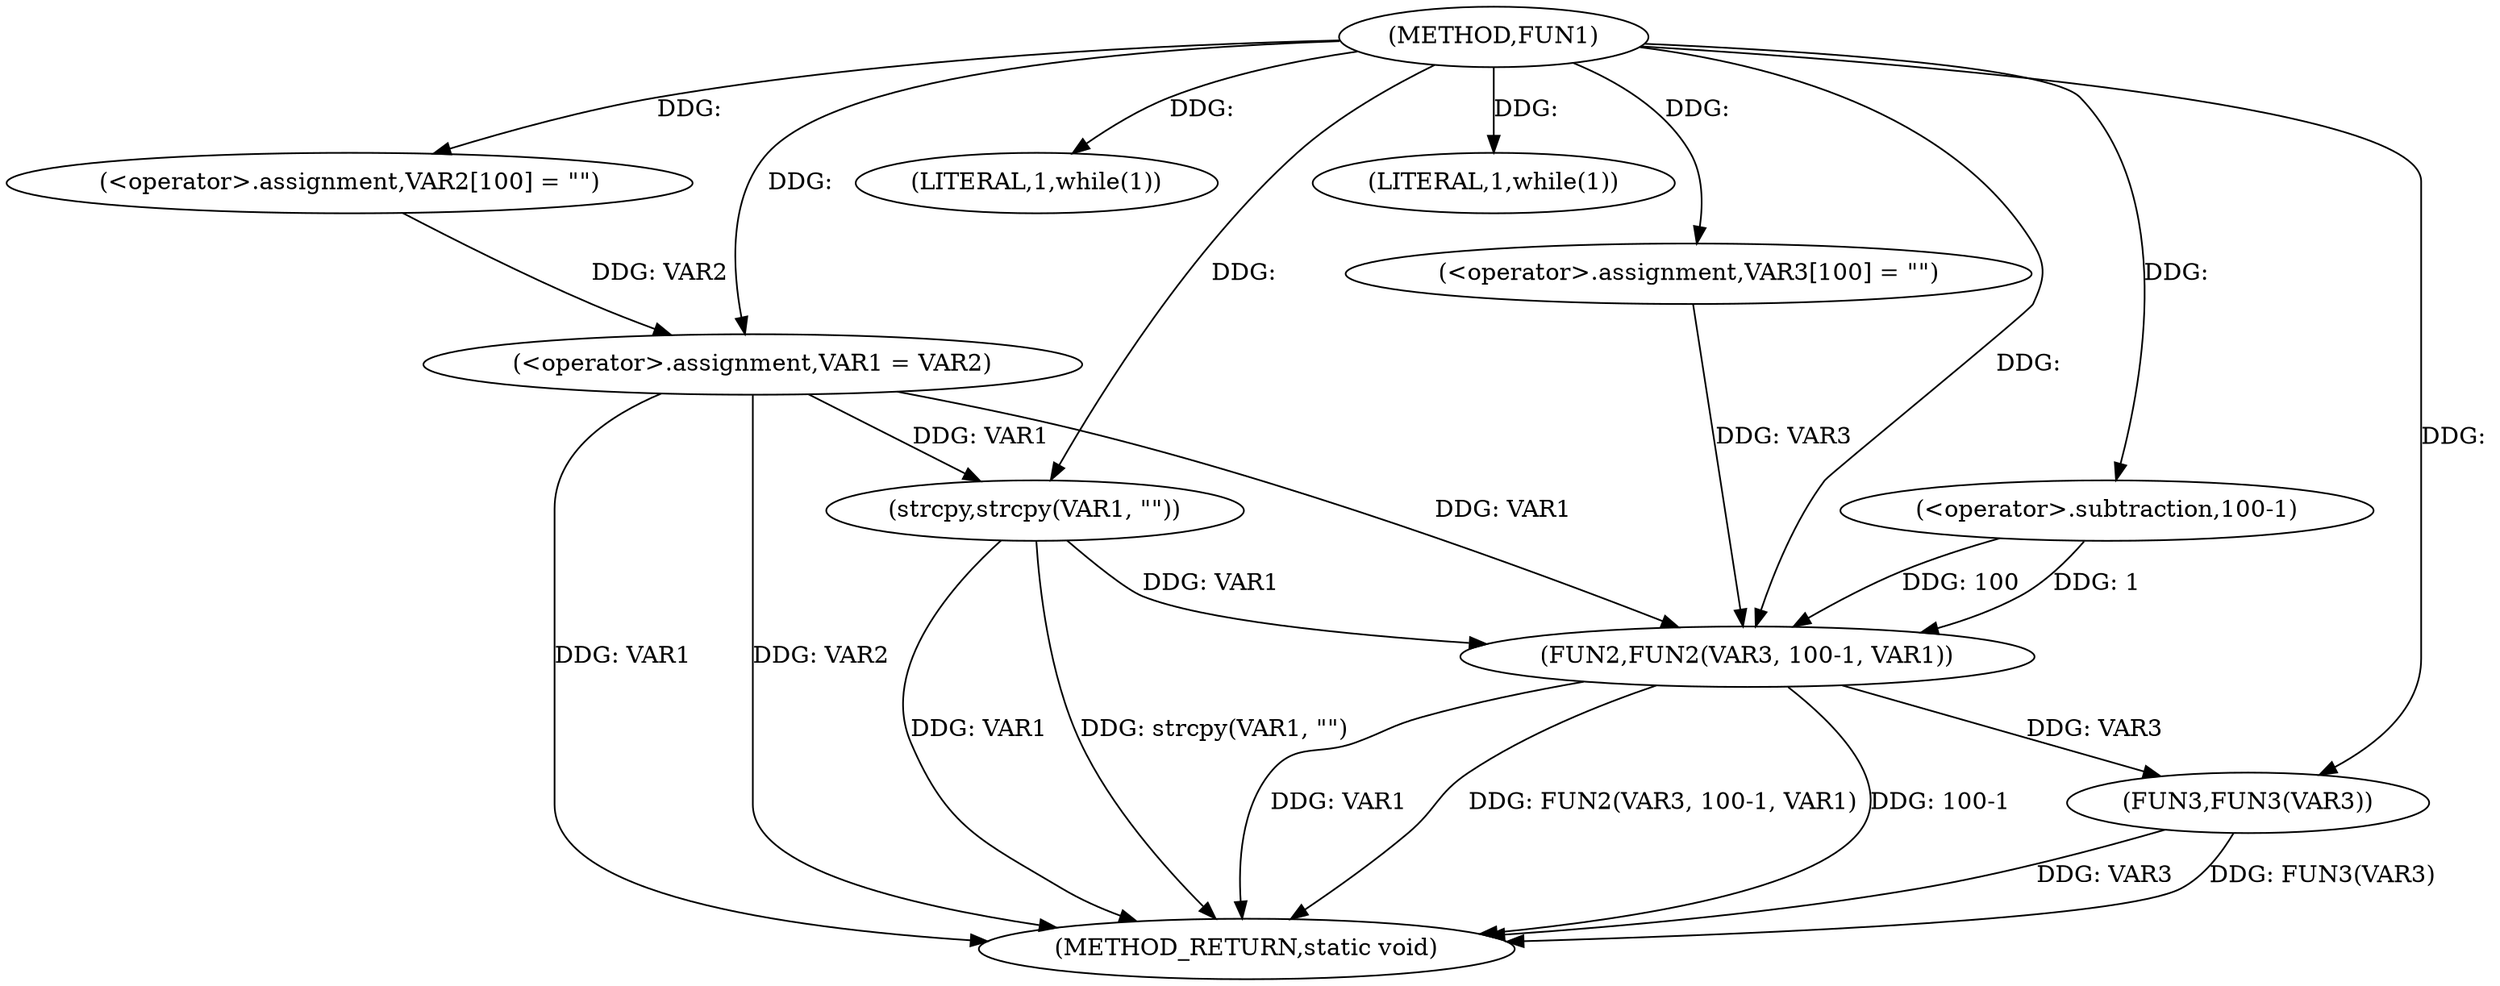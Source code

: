 digraph FUN1 {  
"1000100" [label = "(METHOD,FUN1)" ]
"1000134" [label = "(METHOD_RETURN,static void)" ]
"1000104" [label = "(<operator>.assignment,VAR2[100] = \"\")" ]
"1000107" [label = "(<operator>.assignment,VAR1 = VAR2)" ]
"1000111" [label = "(LITERAL,1,while(1))" ]
"1000113" [label = "(strcpy,strcpy(VAR1, \"\"))" ]
"1000118" [label = "(LITERAL,1,while(1))" ]
"1000122" [label = "(<operator>.assignment,VAR3[100] = \"\")" ]
"1000125" [label = "(FUN2,FUN2(VAR3, 100-1, VAR1))" ]
"1000127" [label = "(<operator>.subtraction,100-1)" ]
"1000131" [label = "(FUN3,FUN3(VAR3))" ]
  "1000125" -> "1000134"  [ label = "DDG: VAR1"] 
  "1000125" -> "1000134"  [ label = "DDG: FUN2(VAR3, 100-1, VAR1)"] 
  "1000107" -> "1000134"  [ label = "DDG: VAR1"] 
  "1000113" -> "1000134"  [ label = "DDG: VAR1"] 
  "1000131" -> "1000134"  [ label = "DDG: VAR3"] 
  "1000125" -> "1000134"  [ label = "DDG: 100-1"] 
  "1000113" -> "1000134"  [ label = "DDG: strcpy(VAR1, \"\")"] 
  "1000107" -> "1000134"  [ label = "DDG: VAR2"] 
  "1000131" -> "1000134"  [ label = "DDG: FUN3(VAR3)"] 
  "1000100" -> "1000104"  [ label = "DDG: "] 
  "1000104" -> "1000107"  [ label = "DDG: VAR2"] 
  "1000100" -> "1000107"  [ label = "DDG: "] 
  "1000100" -> "1000111"  [ label = "DDG: "] 
  "1000107" -> "1000113"  [ label = "DDG: VAR1"] 
  "1000100" -> "1000113"  [ label = "DDG: "] 
  "1000100" -> "1000118"  [ label = "DDG: "] 
  "1000100" -> "1000122"  [ label = "DDG: "] 
  "1000122" -> "1000125"  [ label = "DDG: VAR3"] 
  "1000100" -> "1000125"  [ label = "DDG: "] 
  "1000127" -> "1000125"  [ label = "DDG: 100"] 
  "1000127" -> "1000125"  [ label = "DDG: 1"] 
  "1000100" -> "1000127"  [ label = "DDG: "] 
  "1000107" -> "1000125"  [ label = "DDG: VAR1"] 
  "1000113" -> "1000125"  [ label = "DDG: VAR1"] 
  "1000125" -> "1000131"  [ label = "DDG: VAR3"] 
  "1000100" -> "1000131"  [ label = "DDG: "] 
}
